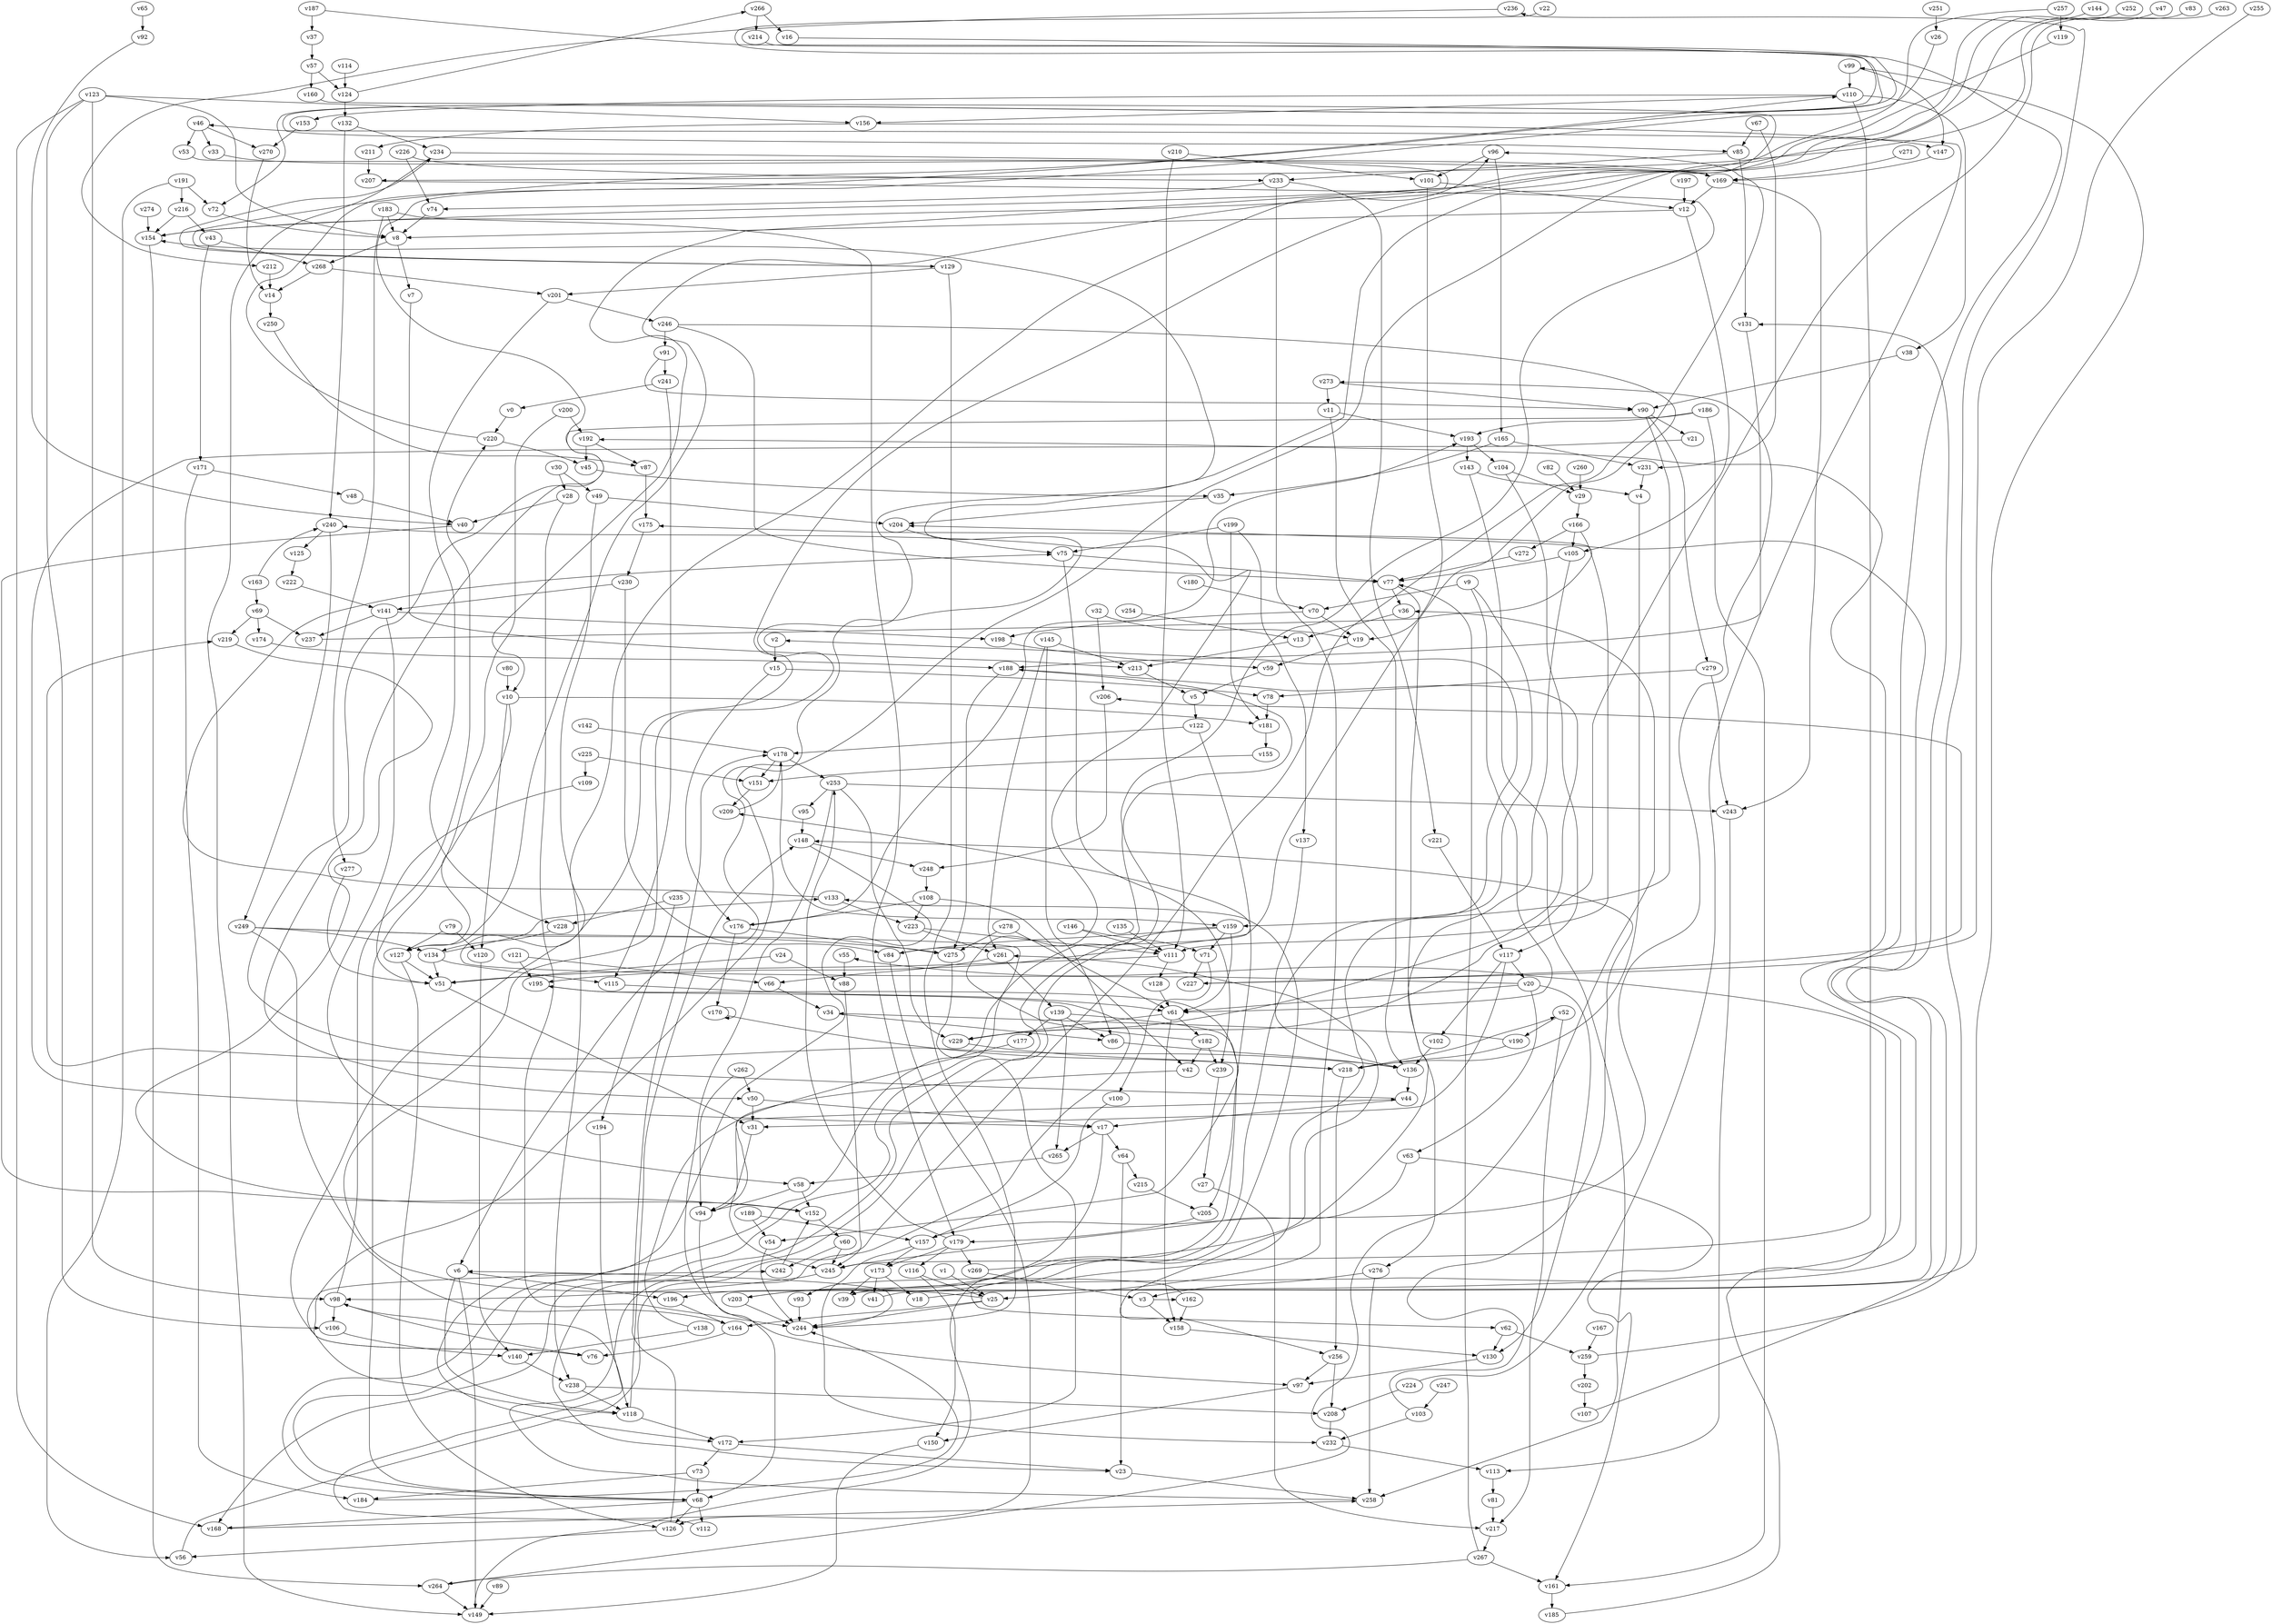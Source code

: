 // Benchmark game 411 - 280 vertices
// time_bound: 72
// targets: v259
digraph G {
    v0 [name="v0", player=1];
    v1 [name="v1", player=0];
    v2 [name="v2", player=1];
    v3 [name="v3", player=1];
    v4 [name="v4", player=1];
    v5 [name="v5", player=0];
    v6 [name="v6", player=0];
    v7 [name="v7", player=1];
    v8 [name="v8", player=1];
    v9 [name="v9", player=0];
    v10 [name="v10", player=0];
    v11 [name="v11", player=0];
    v12 [name="v12", player=1];
    v13 [name="v13", player=1];
    v14 [name="v14", player=1];
    v15 [name="v15", player=0];
    v16 [name="v16", player=0];
    v17 [name="v17", player=0];
    v18 [name="v18", player=0];
    v19 [name="v19", player=1];
    v20 [name="v20", player=0];
    v21 [name="v21", player=0];
    v22 [name="v22", player=0];
    v23 [name="v23", player=1];
    v24 [name="v24", player=1];
    v25 [name="v25", player=0];
    v26 [name="v26", player=0];
    v27 [name="v27", player=1];
    v28 [name="v28", player=1];
    v29 [name="v29", player=1];
    v30 [name="v30", player=0];
    v31 [name="v31", player=0];
    v32 [name="v32", player=0];
    v33 [name="v33", player=0];
    v34 [name="v34", player=0];
    v35 [name="v35", player=0];
    v36 [name="v36", player=0];
    v37 [name="v37", player=0];
    v38 [name="v38", player=1];
    v39 [name="v39", player=1];
    v40 [name="v40", player=1];
    v41 [name="v41", player=0];
    v42 [name="v42", player=0];
    v43 [name="v43", player=1];
    v44 [name="v44", player=0];
    v45 [name="v45", player=0];
    v46 [name="v46", player=0];
    v47 [name="v47", player=0];
    v48 [name="v48", player=1];
    v49 [name="v49", player=1];
    v50 [name="v50", player=1];
    v51 [name="v51", player=0];
    v52 [name="v52", player=1];
    v53 [name="v53", player=1];
    v54 [name="v54", player=0];
    v55 [name="v55", player=0];
    v56 [name="v56", player=1];
    v57 [name="v57", player=0];
    v58 [name="v58", player=0];
    v59 [name="v59", player=1];
    v60 [name="v60", player=0];
    v61 [name="v61", player=1];
    v62 [name="v62", player=0];
    v63 [name="v63", player=1];
    v64 [name="v64", player=0];
    v65 [name="v65", player=1];
    v66 [name="v66", player=1];
    v67 [name="v67", player=1];
    v68 [name="v68", player=1];
    v69 [name="v69", player=1];
    v70 [name="v70", player=1];
    v71 [name="v71", player=0];
    v72 [name="v72", player=0];
    v73 [name="v73", player=1];
    v74 [name="v74", player=0];
    v75 [name="v75", player=1];
    v76 [name="v76", player=1];
    v77 [name="v77", player=0];
    v78 [name="v78", player=1];
    v79 [name="v79", player=0];
    v80 [name="v80", player=1];
    v81 [name="v81", player=1];
    v82 [name="v82", player=0];
    v83 [name="v83", player=0];
    v84 [name="v84", player=1];
    v85 [name="v85", player=0];
    v86 [name="v86", player=1];
    v87 [name="v87", player=0];
    v88 [name="v88", player=0];
    v89 [name="v89", player=0];
    v90 [name="v90", player=1];
    v91 [name="v91", player=1];
    v92 [name="v92", player=1];
    v93 [name="v93", player=1];
    v94 [name="v94", player=1];
    v95 [name="v95", player=0];
    v96 [name="v96", player=1];
    v97 [name="v97", player=1];
    v98 [name="v98", player=1];
    v99 [name="v99", player=0];
    v100 [name="v100", player=1];
    v101 [name="v101", player=0];
    v102 [name="v102", player=0];
    v103 [name="v103", player=0];
    v104 [name="v104", player=0];
    v105 [name="v105", player=1];
    v106 [name="v106", player=0];
    v107 [name="v107", player=0];
    v108 [name="v108", player=1];
    v109 [name="v109", player=0];
    v110 [name="v110", player=0];
    v111 [name="v111", player=1];
    v112 [name="v112", player=0];
    v113 [name="v113", player=0];
    v114 [name="v114", player=1];
    v115 [name="v115", player=0];
    v116 [name="v116", player=0];
    v117 [name="v117", player=0];
    v118 [name="v118", player=0];
    v119 [name="v119", player=0];
    v120 [name="v120", player=0];
    v121 [name="v121", player=0];
    v122 [name="v122", player=0];
    v123 [name="v123", player=1];
    v124 [name="v124", player=1];
    v125 [name="v125", player=0];
    v126 [name="v126", player=0];
    v127 [name="v127", player=1];
    v128 [name="v128", player=0];
    v129 [name="v129", player=1];
    v130 [name="v130", player=1];
    v131 [name="v131", player=1];
    v132 [name="v132", player=1];
    v133 [name="v133", player=0];
    v134 [name="v134", player=0];
    v135 [name="v135", player=0];
    v136 [name="v136", player=1];
    v137 [name="v137", player=1];
    v138 [name="v138", player=1];
    v139 [name="v139", player=0];
    v140 [name="v140", player=0];
    v141 [name="v141", player=0];
    v142 [name="v142", player=1];
    v143 [name="v143", player=1];
    v144 [name="v144", player=0];
    v145 [name="v145", player=0];
    v146 [name="v146", player=0];
    v147 [name="v147", player=1];
    v148 [name="v148", player=1];
    v149 [name="v149", player=0];
    v150 [name="v150", player=1];
    v151 [name="v151", player=0];
    v152 [name="v152", player=1];
    v153 [name="v153", player=1];
    v154 [name="v154", player=1];
    v155 [name="v155", player=0];
    v156 [name="v156", player=1];
    v157 [name="v157", player=0];
    v158 [name="v158", player=1];
    v159 [name="v159", player=1];
    v160 [name="v160", player=0];
    v161 [name="v161", player=1];
    v162 [name="v162", player=1];
    v163 [name="v163", player=1];
    v164 [name="v164", player=1];
    v165 [name="v165", player=1];
    v166 [name="v166", player=0];
    v167 [name="v167", player=0];
    v168 [name="v168", player=0];
    v169 [name="v169", player=1];
    v170 [name="v170", player=1];
    v171 [name="v171", player=1];
    v172 [name="v172", player=1];
    v173 [name="v173", player=0];
    v174 [name="v174", player=1];
    v175 [name="v175", player=0];
    v176 [name="v176", player=0];
    v177 [name="v177", player=1];
    v178 [name="v178", player=1];
    v179 [name="v179", player=1];
    v180 [name="v180", player=0];
    v181 [name="v181", player=1];
    v182 [name="v182", player=1];
    v183 [name="v183", player=1];
    v184 [name="v184", player=1];
    v185 [name="v185", player=0];
    v186 [name="v186", player=1];
    v187 [name="v187", player=0];
    v188 [name="v188", player=0];
    v189 [name="v189", player=0];
    v190 [name="v190", player=1];
    v191 [name="v191", player=0];
    v192 [name="v192", player=0];
    v193 [name="v193", player=0];
    v194 [name="v194", player=1];
    v195 [name="v195", player=1];
    v196 [name="v196", player=1];
    v197 [name="v197", player=0];
    v198 [name="v198", player=0];
    v199 [name="v199", player=0];
    v200 [name="v200", player=1];
    v201 [name="v201", player=1];
    v202 [name="v202", player=1];
    v203 [name="v203", player=1];
    v204 [name="v204", player=1];
    v205 [name="v205", player=1];
    v206 [name="v206", player=0];
    v207 [name="v207", player=0];
    v208 [name="v208", player=0];
    v209 [name="v209", player=0];
    v210 [name="v210", player=1];
    v211 [name="v211", player=0];
    v212 [name="v212", player=1];
    v213 [name="v213", player=0];
    v214 [name="v214", player=1];
    v215 [name="v215", player=1];
    v216 [name="v216", player=1];
    v217 [name="v217", player=0];
    v218 [name="v218", player=0];
    v219 [name="v219", player=1];
    v220 [name="v220", player=0];
    v221 [name="v221", player=0];
    v222 [name="v222", player=0];
    v223 [name="v223", player=0];
    v224 [name="v224", player=1];
    v225 [name="v225", player=1];
    v226 [name="v226", player=1];
    v227 [name="v227", player=0];
    v228 [name="v228", player=0];
    v229 [name="v229", player=0];
    v230 [name="v230", player=0];
    v231 [name="v231", player=1];
    v232 [name="v232", player=0];
    v233 [name="v233", player=1];
    v234 [name="v234", player=0];
    v235 [name="v235", player=1];
    v236 [name="v236", player=1];
    v237 [name="v237", player=0];
    v238 [name="v238", player=0];
    v239 [name="v239", player=0];
    v240 [name="v240", player=0];
    v241 [name="v241", player=1];
    v242 [name="v242", player=0];
    v243 [name="v243", player=1];
    v244 [name="v244", player=0];
    v245 [name="v245", player=1];
    v246 [name="v246", player=1];
    v247 [name="v247", player=1];
    v248 [name="v248", player=1];
    v249 [name="v249", player=1];
    v250 [name="v250", player=1];
    v251 [name="v251", player=1];
    v252 [name="v252", player=1];
    v253 [name="v253", player=1];
    v254 [name="v254", player=0];
    v255 [name="v255", player=0];
    v256 [name="v256", player=1];
    v257 [name="v257", player=0];
    v258 [name="v258", player=0];
    v259 [name="v259", player=0, target=1];
    v260 [name="v260", player=1];
    v261 [name="v261", player=0];
    v262 [name="v262", player=0];
    v263 [name="v263", player=1];
    v264 [name="v264", player=1];
    v265 [name="v265", player=0];
    v266 [name="v266", player=1];
    v267 [name="v267", player=0];
    v268 [name="v268", player=1];
    v269 [name="v269", player=1];
    v270 [name="v270", player=0];
    v271 [name="v271", player=0];
    v272 [name="v272", player=0];
    v273 [name="v273", player=0];
    v274 [name="v274", player=1];
    v275 [name="v275", player=0];
    v276 [name="v276", player=1];
    v277 [name="v277", player=1];
    v278 [name="v278", player=1];
    v279 [name="v279", player=1];

    v0 -> v220;
    v1 -> v25;
    v2 -> v15;
    v3 -> v162 [constraint="t < 5"];
    v4 -> v218;
    v5 -> v122;
    v6 -> v149;
    v7 -> v213;
    v8 -> v7;
    v9 -> v62 [constraint="t mod 4 == 2"];
    v10 -> v127 [constraint="t < 13"];
    v11 -> v193;
    v12 -> v105;
    v13 -> v213;
    v14 -> v250;
    v15 -> v78;
    v16 -> v39 [constraint="t >= 4"];
    v17 -> v196;
    v18 -> v192 [constraint="t >= 1"];
    v19 -> v59;
    v20 -> v96 [constraint="t mod 4 == 0"];
    v21 -> v17 [constraint="t mod 2 == 0"];
    v22 -> v72 [constraint="t mod 5 == 1"];
    v23 -> v258;
    v24 -> v51;
    v25 -> v154 [constraint="t >= 3"];
    v26 -> v50 [constraint="t >= 3"];
    v27 -> v217;
    v28 -> v244;
    v29 -> v166;
    v30 -> v28;
    v31 -> v245;
    v32 -> v19;
    v33 -> v169;
    v34 -> v86;
    v35 -> v204;
    v36 -> v13;
    v37 -> v57;
    v38 -> v90;
    v39 -> v204 [constraint="t mod 3 == 0"];
    v40 -> v152 [constraint="t >= 2"];
    v41 -> v99 [constraint="t < 7"];
    v42 -> v94 [constraint="t >= 3"];
    v43 -> v268;
    v44 -> v219 [constraint="t mod 4 == 1"];
    v45 -> v35;
    v46 -> v33;
    v47 -> v118 [constraint="t >= 5"];
    v48 -> v40;
    v49 -> v204;
    v50 -> v31;
    v51 -> v31;
    v52 -> v190;
    v53 -> v10 [constraint="t mod 4 == 3"];
    v54 -> v244;
    v55 -> v88;
    v56 -> v195 [constraint="t mod 2 == 1"];
    v57 -> v160;
    v58 -> v94;
    v59 -> v5;
    v60 -> v245;
    v61 -> v229;
    v62 -> v130;
    v63 -> v161 [constraint="t >= 4"];
    v64 -> v215;
    v65 -> v92;
    v66 -> v34;
    v67 -> v231;
    v68 -> v168;
    v69 -> v237;
    v70 -> v19 [constraint="t mod 5 == 3"];
    v71 -> v100;
    v72 -> v8;
    v73 -> v68;
    v74 -> v8;
    v75 -> v239;
    v76 -> v242 [constraint="t < 6"];
    v77 -> v36;
    v78 -> v181;
    v79 -> v120;
    v80 -> v10;
    v81 -> v217;
    v82 -> v29;
    v83 -> v207 [constraint="t < 6"];
    v84 -> v209 [constraint="t mod 4 == 3"];
    v85 -> v131;
    v86 -> v136;
    v87 -> v175;
    v88 -> v245;
    v89 -> v149;
    v90 -> v21;
    v91 -> v90 [constraint="t < 12"];
    v92 -> v40 [constraint="t < 14"];
    v93 -> v244;
    v94 -> v68;
    v95 -> v148;
    v96 -> v101;
    v97 -> v150 [constraint="t >= 4"];
    v98 -> v76;
    v99 -> v147;
    v100 -> v157;
    v101 -> v12;
    v102 -> v136;
    v103 -> v148 [constraint="t < 8"];
    v104 -> v117;
    v105 -> v256 [constraint="t >= 1"];
    v106 -> v140;
    v107 -> v131 [constraint="t >= 5"];
    v108 -> v223;
    v109 -> v51 [constraint="t < 10"];
    v110 -> v245;
    v111 -> v128;
    v112 -> v98 [constraint="t mod 2 == 1"];
    v113 -> v81;
    v114 -> v124;
    v115 -> v61;
    v116 -> v150;
    v117 -> v20;
    v118 -> v172;
    v119 -> v76 [constraint="t < 12"];
    v120 -> v140;
    v121 -> v195;
    v122 -> v205;
    v123 -> v168;
    v124 -> v266 [constraint="t mod 5 == 2"];
    v125 -> v222;
    v126 -> v178;
    v127 -> v126;
    v128 -> v61;
    v129 -> v234 [constraint="t mod 4 == 0"];
    v130 -> v97;
    v131 -> v188;
    v132 -> v240;
    v133 -> v75 [constraint="t < 14"];
    v134 -> v133 [constraint="t >= 3"];
    v135 -> v111;
    v136 -> v44;
    v137 -> v136;
    v138 -> v44 [constraint="t >= 1"];
    v139 -> v203 [constraint="t >= 2"];
    v140 -> v238;
    v141 -> v58;
    v142 -> v178;
    v143 -> v4;
    v144 -> v154 [constraint="t mod 4 == 3"];
    v145 -> v86;
    v146 -> v111;
    v147 -> v169;
    v148 -> v172 [constraint="t >= 1"];
    v149 -> v133 [constraint="t < 11"];
    v150 -> v149;
    v151 -> v209;
    v152 -> v60;
    v153 -> v270;
    v154 -> v264;
    v155 -> v151;
    v156 -> v211;
    v157 -> v273 [constraint="t mod 3 == 0"];
    v158 -> v130;
    v159 -> v168 [constraint="t >= 4"];
    v160 -> v6 [constraint="t >= 3"];
    v161 -> v185;
    v162 -> v93 [constraint="t < 6"];
    v163 -> v240 [constraint="t mod 2 == 0"];
    v164 -> v76;
    v165 -> v231;
    v166 -> v111;
    v167 -> v259;
    v168 -> v258 [constraint="t >= 3"];
    v169 -> v12;
    v170 -> v170;
    v171 -> v184;
    v172 -> v23;
    v173 -> v41;
    v174 -> v188;
    v175 -> v230;
    v176 -> v193 [constraint="t < 13"];
    v177 -> v94 [constraint="t < 12"];
    v178 -> v253;
    v179 -> v253;
    v180 -> v70;
    v181 -> v155;
    v182 -> v240 [constraint="t mod 3 == 1"];
    v183 -> v277;
    v184 -> v244 [constraint="t mod 4 == 2"];
    v185 -> v55 [constraint="t mod 5 == 3"];
    v186 -> v136 [constraint="t < 8"];
    v187 -> v85 [constraint="t >= 1"];
    v188 -> v23 [constraint="t >= 1"];
    v189 -> v157;
    v190 -> v34 [constraint="t >= 2"];
    v191 -> v56;
    v192 -> v87;
    v193 -> v104;
    v194 -> v118;
    v195 -> v54 [constraint="t < 10"];
    v196 -> v164;
    v197 -> v12;
    v198 -> v59;
    v199 -> v137;
    v200 -> v68;
    v201 -> v246;
    v202 -> v107;
    v203 -> v2 [constraint="t mod 2 == 1"];
    v204 -> v75;
    v205 -> v179;
    v206 -> v248;
    v207 -> v68 [constraint="t < 13"];
    v208 -> v232;
    v209 -> v178;
    v210 -> v111;
    v211 -> v207;
    v212 -> v14;
    v213 -> v5;
    v214 -> v129 [constraint="t >= 2"];
    v215 -> v205;
    v216 -> v43;
    v217 -> v267;
    v218 -> v52 [constraint="t mod 4 == 3"];
    v219 -> v152 [constraint="t < 5"];
    v220 -> v110 [constraint="t < 6"];
    v221 -> v117;
    v222 -> v141;
    v223 -> v111;
    v224 -> v46 [constraint="t mod 4 == 2"];
    v225 -> v109;
    v226 -> v233;
    v227 -> v206 [constraint="t >= 4"];
    v228 -> v134;
    v229 -> v188 [constraint="t >= 3"];
    v230 -> v141;
    v231 -> v4;
    v232 -> v113;
    v233 -> v221;
    v234 -> v149;
    v235 -> v228;
    v236 -> v212 [constraint="t < 9"];
    v237 -> v175 [constraint="t >= 4"];
    v238 -> v208;
    v239 -> v27;
    v240 -> v125;
    v241 -> v115;
    v242 -> v152;
    v243 -> v113;
    v244 -> v6 [constraint="t mod 4 == 3"];
    v245 -> v98;
    v246 -> v195 [constraint="t < 13"];
    v247 -> v103;
    v248 -> v108;
    v249 -> v68 [constraint="t >= 3"];
    v250 -> v87 [constraint="t >= 3"];
    v251 -> v26;
    v252 -> v154 [constraint="t < 5"];
    v253 -> v243;
    v254 -> v13;
    v255 -> v227 [constraint="t < 9"];
    v256 -> v208;
    v257 -> v127 [constraint="t mod 5 == 1"];
    v258 -> v96 [constraint="t mod 5 == 3"];
    v259 -> v236 [constraint="t mod 4 == 2"];
    v260 -> v29;
    v261 -> v66;
    v262 -> v50;
    v263 -> v229 [constraint="t mod 3 == 0"];
    v264 -> v36 [constraint="t mod 4 == 3"];
    v265 -> v58;
    v266 -> v214;
    v267 -> v264;
    v268 -> v14;
    v269 -> v261 [constraint="t mod 5 == 4"];
    v270 -> v14;
    v271 -> v169;
    v272 -> v77;
    v273 -> v11;
    v274 -> v154;
    v275 -> v172;
    v276 -> v3;
    v277 -> v51;
    v278 -> v275;
    v279 -> v78;
    v266 -> v16;
    v169 -> v243;
    v261 -> v139;
    v32 -> v206;
    v262 -> v94;
    v235 -> v194;
    v108 -> v176;
    v188 -> v275;
    v259 -> v202;
    v20 -> v130;
    v143 -> v258;
    v226 -> v74;
    v192 -> v45;
    v269 -> v3;
    v9 -> v70;
    v278 -> v61;
    v134 -> v115;
    v75 -> v77;
    v148 -> v248;
    v134 -> v51;
    v24 -> v88;
    v44 -> v17;
    v173 -> v39;
    v124 -> v132;
    v121 -> v66;
    v249 -> v275;
    v220 -> v45;
    v159 -> v84;
    v241 -> v0;
    v182 -> v239;
    v133 -> v223;
    v268 -> v201;
    v70 -> v198;
    v183 -> v179;
    v28 -> v40;
    v267 -> v77;
    v50 -> v17;
    v123 -> v106;
    v132 -> v234;
    v68 -> v126;
    v156 -> v147;
    v189 -> v54;
    v98 -> v106;
    v186 -> v193;
    v253 -> v97;
    v105 -> v77;
    v159 -> v71;
    v69 -> v174;
    v15 -> v176;
    v179 -> v116;
    v246 -> v91;
    v79 -> v127;
    v139 -> v265;
    v234 -> v169;
    v84 -> v126;
    v182 -> v42;
    v110 -> v156;
    v68 -> v112;
    v191 -> v216;
    v183 -> v8;
    v61 -> v182;
    v17 -> v64;
    v203 -> v244;
    v64 -> v23;
    v273 -> v90;
    v129 -> v244;
    v67 -> v85;
    v224 -> v208;
    v178 -> v151;
    v141 -> v198;
    v240 -> v249;
    v118 -> v148;
    v165 -> v35;
    v253 -> v95;
    v159 -> v61;
    v62 -> v259;
    v157 -> v173;
    v69 -> v219;
    v123 -> v8;
    v60 -> v242;
    v229 -> v218;
    v43 -> v171;
    v25 -> v244;
    v230 -> v84;
    v116 -> v25;
    v193 -> v143;
    v170 -> v218;
    v201 -> v228;
    v253 -> v229;
    v3 -> v158;
    v46 -> v270;
    v191 -> v72;
    v146 -> v71;
    v110 -> v153;
    v12 -> v8;
    v104 -> v29;
    v117 -> v102;
    v218 -> v256;
    v73 -> v184;
    v63 -> v245;
    v49 -> v238;
    v216 -> v154;
    v20 -> v61;
    v61 -> v158;
    v46 -> v53;
    v186 -> v161;
    v90 -> v159;
    v90 -> v279;
    v99 -> v110;
    v145 -> v213;
    v162 -> v158;
    v57 -> v124;
    v25 -> v164;
    v138 -> v140;
    v176 -> v170;
    v30 -> v49;
    v6 -> v196;
    v10 -> v120;
    v187 -> v37;
    v210 -> v101;
    v173 -> v18;
    v8 -> v268;
    v166 -> v105;
    v101 -> v19;
    v246 -> v77;
    v145 -> v261;
    v77 -> v276;
    v249 -> v134;
    v157 -> v232;
    v267 -> v161;
    v200 -> v192;
    v85 -> v233;
    v122 -> v178;
    v264 -> v149;
    v179 -> v173;
    v238 -> v118;
    v163 -> v69;
    v139 -> v86;
    v190 -> v218;
    v123 -> v156;
    v10 -> v181;
    v178 -> v159;
    v52 -> v217;
    v126 -> v56;
    v17 -> v265;
    v249 -> v164;
    v20 -> v63;
    v199 -> v75;
    v233 -> v25;
    v199 -> v181;
    v223 -> v261;
    v110 -> v38;
    v276 -> v258;
    v129 -> v201;
    v176 -> v275;
    v256 -> v97;
    v171 -> v48;
    v225 -> v151;
    v172 -> v73;
    v166 -> v272;
    v71 -> v227;
    v98 -> v220;
    v257 -> v119;
    v58 -> v152;
    v6 -> v118;
    v103 -> v232;
    v127 -> v51;
    v9 -> v61;
    v279 -> v243;
    v179 -> v269;
    v123 -> v98;
    v111 -> v51;
    v233 -> v74;
    v108 -> v42;
    v139 -> v177;
    v96 -> v165;
    v141 -> v237;
    v11 -> v136;
    v91 -> v241;
    v117 -> v31;
}
